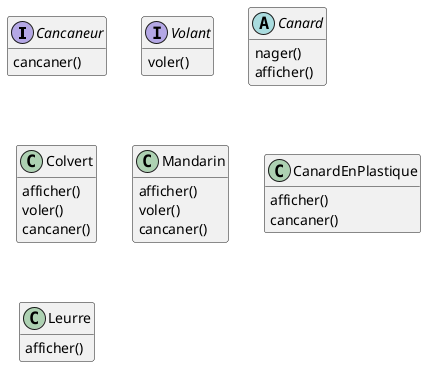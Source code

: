 @startuml

'-----------------------------------
' UML concepts illustrated
' JMB 2014
'-----------------------------------

'hide circle
hide empty members
hide empty methods


interface Cancaneur {
cancaner()
}

interface Volant {
voler()
}

abstract class Canard {
nager()
afficher()
}

class Colvert {
afficher()
voler()
cancaner()
}

class Mandarin {
afficher()
voler()
cancaner()
}

class CanardEnPlastique {
afficher()
cancaner()
}

class Leurre {
afficher()
}


@enduml
